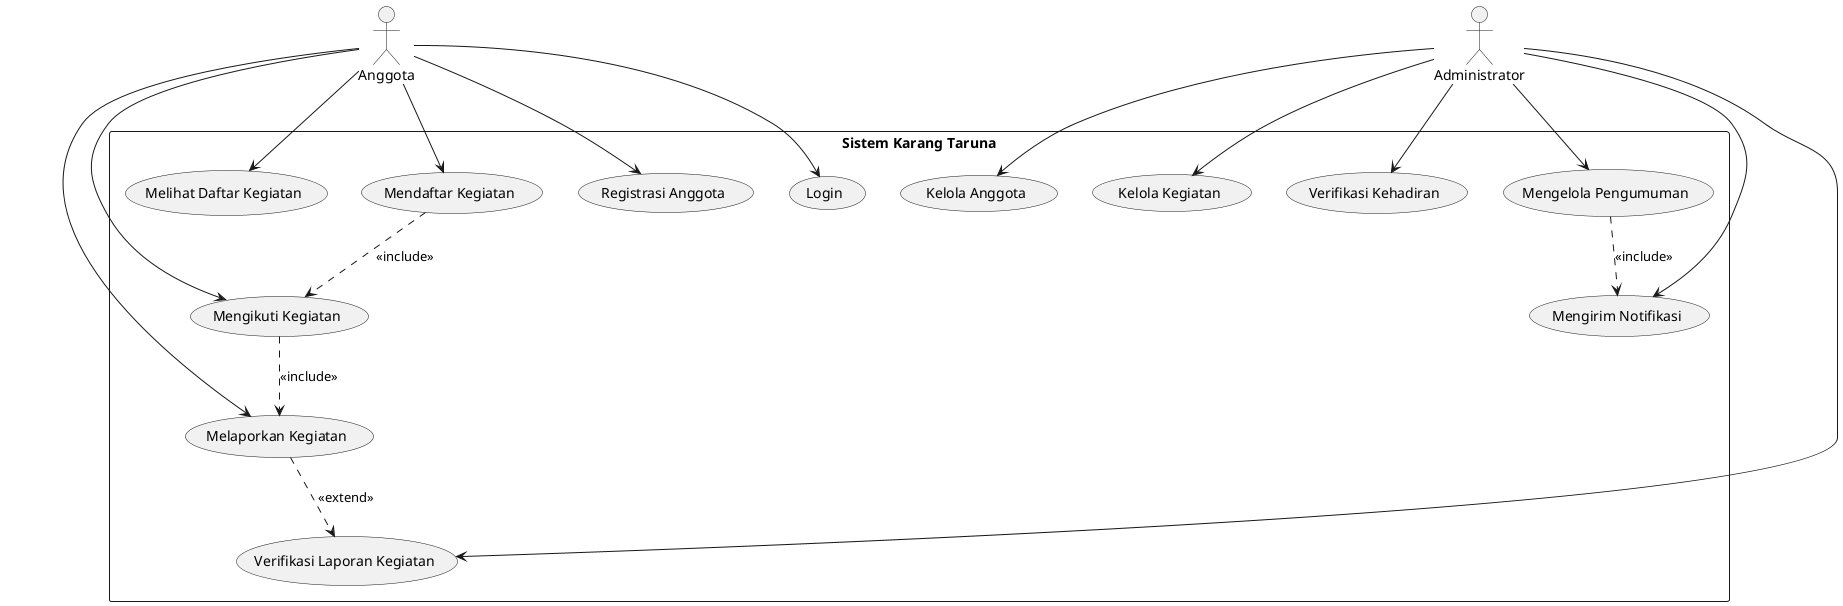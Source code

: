 @startuml

actor "Anggota" as Anggota
actor "Administrator" as Admin

rectangle "Sistem Karang Taruna" {
  usecase "Registrasi Anggota" as UC1
  usecase "Login" as UC2
  usecase "Melihat Daftar Kegiatan" as UC3
  usecase "Mendaftar Kegiatan" as UC4
  usecase "Mengikuti Kegiatan" as UC5
  usecase "Melaporkan Kegiatan" as UC6
  usecase "Kelola Anggota" as UC7
  usecase "Kelola Kegiatan" as UC8
  usecase "Verifikasi Kehadiran" as UC9
  usecase "Verifikasi Laporan Kegiatan" as UC10
  usecase "Mengelola Pengumuman" as UC11
  usecase "Mengirim Notifikasi" as UC12
}

Anggota --> UC1
Anggota --> UC2
Anggota --> UC3
Anggota --> UC4
Anggota --> UC5
Anggota --> UC6

Admin --> UC7
Admin --> UC8
Admin --> UC9
Admin --> UC10
Admin --> UC11
Admin --> UC12

UC4 ..> UC5 : <<include>>
UC5 ..> UC6 : <<include>>
UC6 ..> UC10 : <<extend>>
UC11 ..> UC12 : <<include>>

@enduml
